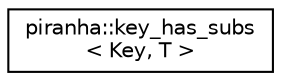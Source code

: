 digraph "Graphical Class Hierarchy"
{
  edge [fontname="Helvetica",fontsize="10",labelfontname="Helvetica",labelfontsize="10"];
  node [fontname="Helvetica",fontsize="10",shape=record];
  rankdir="LR";
  Node0 [label="piranha::key_has_subs\l\< Key, T \>",height=0.2,width=0.4,color="black", fillcolor="white", style="filled",URL="$classpiranha_1_1key__has__subs.html",tooltip="Type trait to detect the presence of the substitution method in keys. "];
}
